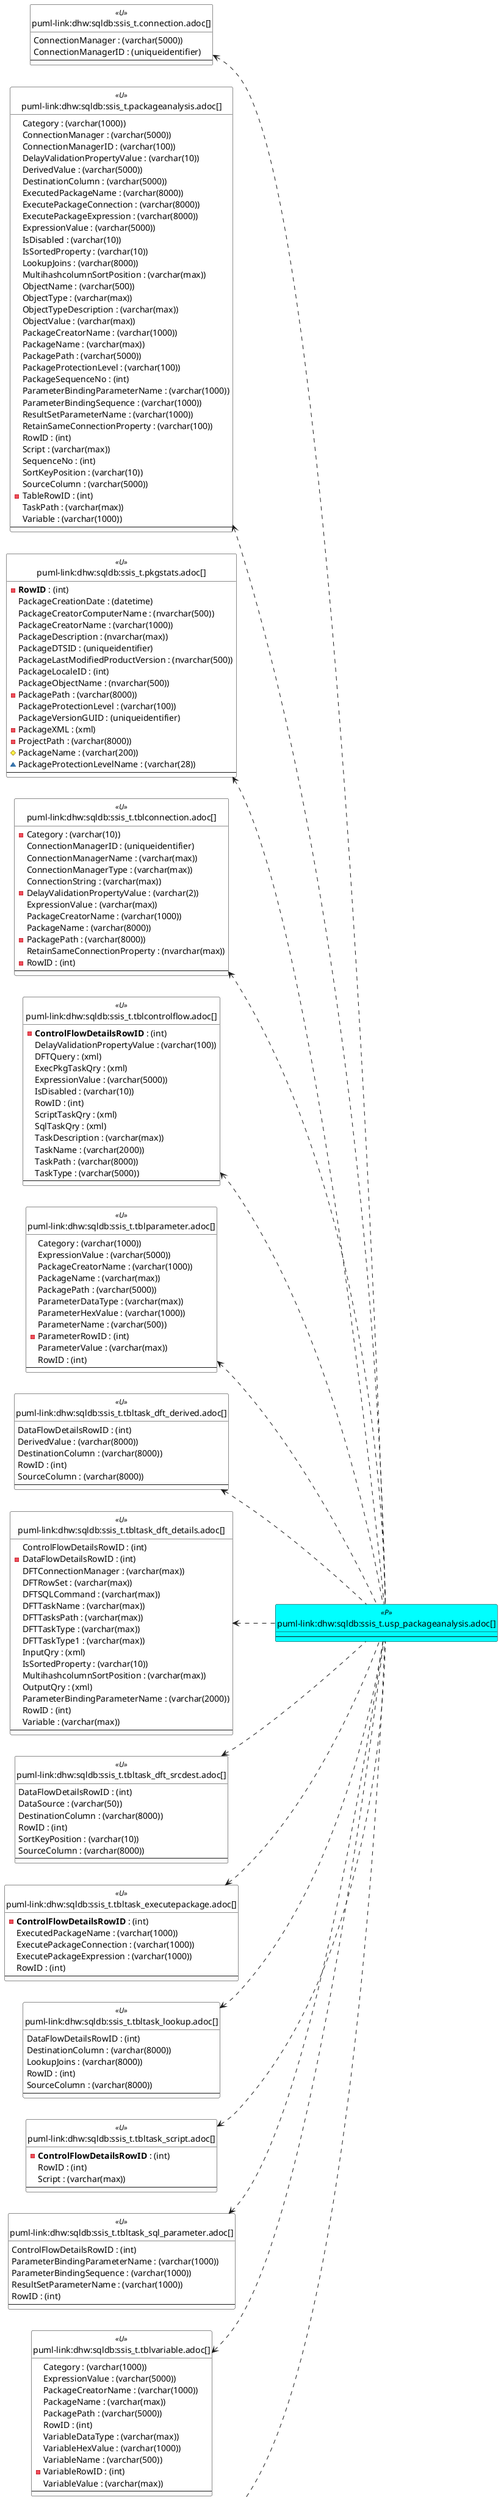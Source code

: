 @startuml
left to right direction
'top to bottom direction
hide circle
'avoide "." issues:
set namespaceSeparator none


skinparam class {
  BackgroundColor White
  BackgroundColor<<FN>> Yellow
  BackgroundColor<<FS>> Yellow
  BackgroundColor<<FT>> LightGray
  BackgroundColor<<IF>> Yellow
  BackgroundColor<<IS>> Yellow
  BackgroundColor<<P>> Aqua
  BackgroundColor<<PC>> Aqua
  BackgroundColor<<SN>> Yellow
  BackgroundColor<<SO>> SlateBlue
  BackgroundColor<<TF>> LightGray
  BackgroundColor<<TR>> Tomato
  BackgroundColor<<U>> White
  BackgroundColor<<V>> WhiteSmoke
  BackgroundColor<<X>> Aqua
  BackgroundColor<<external>> AliceBlue
}


entity "puml-link:dhw:sqldb:ssis_t.connection.adoc[]" as ssis_t.Connection << U >> {
  ConnectionManager : (varchar(5000))
  ConnectionManagerID : (uniqueidentifier)
  --
}

entity "puml-link:dhw:sqldb:ssis_t.packageanalysis.adoc[]" as ssis_t.PackageAnalysis << U >> {
  Category : (varchar(1000))
  ConnectionManager : (varchar(5000))
  ConnectionManagerID : (varchar(100))
  DelayValidationPropertyValue : (varchar(10))
  DerivedValue : (varchar(5000))
  DestinationColumn : (varchar(5000))
  ExecutedPackageName : (varchar(8000))
  ExecutePackageConnection : (varchar(8000))
  ExecutePackageExpression : (varchar(8000))
  ExpressionValue : (varchar(5000))
  IsDisabled : (varchar(10))
  IsSortedProperty : (varchar(10))
  LookupJoins : (varchar(8000))
  MultihashcolumnSortPosition : (varchar(max))
  ObjectName : (varchar(500))
  ObjectType : (varchar(max))
  ObjectTypeDescription : (varchar(max))
  ObjectValue : (varchar(max))
  PackageCreatorName : (varchar(1000))
  PackageName : (varchar(max))
  PackagePath : (varchar(5000))
  PackageProtectionLevel : (varchar(100))
  PackageSequenceNo : (int)
  ParameterBindingParameterName : (varchar(1000))
  ParameterBindingSequence : (varchar(1000))
  ResultSetParameterName : (varchar(1000))
  RetainSameConnectionProperty : (varchar(100))
  RowID : (int)
  Script : (varchar(max))
  SequenceNo : (int)
  SortKeyPosition : (varchar(10))
  SourceColumn : (varchar(5000))
  - TableRowID : (int)
  TaskPath : (varchar(max))
  Variable : (varchar(1000))
  --
}

entity "puml-link:dhw:sqldb:ssis_t.pkgstats.adoc[]" as ssis_t.pkgStats << U >> {
  - **RowID** : (int)
  PackageCreationDate : (datetime)
  PackageCreatorComputerName : (nvarchar(500))
  PackageCreatorName : (varchar(1000))
  PackageDescription : (nvarchar(max))
  PackageDTSID : (uniqueidentifier)
  PackageLastModifiedProductVersion : (nvarchar(500))
  PackageLocaleID : (int)
  PackageObjectName : (nvarchar(500))
  - PackagePath : (varchar(8000))
  PackageProtectionLevel : (varchar(100))
  PackageVersionGUID : (uniqueidentifier)
  - PackageXML : (xml)
  - ProjectPath : (varchar(8000))
  # PackageName : (varchar(200))
  ~ PackageProtectionLevelName : (varchar(28))
  --
}

entity "puml-link:dhw:sqldb:ssis_t.tblconnection.adoc[]" as ssis_t.TblConnection << U >> {
  - Category : (varchar(10))
  ConnectionManagerID : (uniqueidentifier)
  ConnectionManagerName : (varchar(max))
  ConnectionManagerType : (varchar(max))
  ConnectionString : (varchar(max))
  - DelayValidationPropertyValue : (varchar(2))
  ExpressionValue : (varchar(max))
  PackageCreatorName : (varchar(1000))
  PackageName : (varchar(8000))
  - PackagePath : (varchar(8000))
  RetainSameConnectionProperty : (nvarchar(max))
  - RowID : (int)
  --
}

entity "puml-link:dhw:sqldb:ssis_t.tblcontrolflow.adoc[]" as ssis_t.TblControlFlow << U >> {
  - **ControlFlowDetailsRowID** : (int)
  DelayValidationPropertyValue : (varchar(100))
  DFTQuery : (xml)
  ExecPkgTaskQry : (xml)
  ExpressionValue : (varchar(5000))
  IsDisabled : (varchar(10))
  RowID : (int)
  ScriptTaskQry : (xml)
  SqlTaskQry : (xml)
  TaskDescription : (varchar(max))
  TaskName : (varchar(2000))
  TaskPath : (varchar(8000))
  TaskType : (varchar(5000))
  --
}

entity "puml-link:dhw:sqldb:ssis_t.tblparameter.adoc[]" as ssis_t.TblParameter << U >> {
  Category : (varchar(1000))
  ExpressionValue : (varchar(5000))
  PackageCreatorName : (varchar(1000))
  PackageName : (varchar(max))
  PackagePath : (varchar(5000))
  ParameterDataType : (varchar(max))
  ParameterHexValue : (varchar(1000))
  ParameterName : (varchar(500))
  - ParameterRowID : (int)
  ParameterValue : (varchar(max))
  RowID : (int)
  --
}

entity "puml-link:dhw:sqldb:ssis_t.tbltask_dft_derived.adoc[]" as ssis_t.TblTask_Dft_Derived << U >> {
  DataFlowDetailsRowID : (int)
  DerivedValue : (varchar(8000))
  DestinationColumn : (varchar(8000))
  RowID : (int)
  SourceColumn : (varchar(8000))
  --
}

entity "puml-link:dhw:sqldb:ssis_t.tbltask_dft_details.adoc[]" as ssis_t.TblTask_Dft_Details << U >> {
  ControlFlowDetailsRowID : (int)
  - DataFlowDetailsRowID : (int)
  DFTConnectionManager : (varchar(max))
  DFTRowSet : (varchar(max))
  DFTSQLCommand : (varchar(max))
  DFTTaskName : (varchar(max))
  DFTTasksPath : (varchar(max))
  DFTTaskType : (varchar(max))
  DFTTaskType1 : (varchar(max))
  InputQry : (xml)
  IsSortedProperty : (varchar(10))
  MultihashcolumnSortPosition : (varchar(max))
  OutputQry : (xml)
  ParameterBindingParameterName : (varchar(2000))
  RowID : (int)
  Variable : (varchar(max))
  --
}

entity "puml-link:dhw:sqldb:ssis_t.tbltask_dft_srcdest.adoc[]" as ssis_t.TblTask_Dft_SrcDest << U >> {
  DataFlowDetailsRowID : (int)
  DataSource : (varchar(50))
  DestinationColumn : (varchar(8000))
  RowID : (int)
  SortKeyPosition : (varchar(10))
  SourceColumn : (varchar(8000))
  --
}

entity "puml-link:dhw:sqldb:ssis_t.tbltask_executepackage.adoc[]" as ssis_t.TblTask_ExecutePackage << U >> {
  - **ControlFlowDetailsRowID** : (int)
  ExecutedPackageName : (varchar(1000))
  ExecutePackageConnection : (varchar(1000))
  ExecutePackageExpression : (varchar(1000))
  RowID : (int)
  --
}

entity "puml-link:dhw:sqldb:ssis_t.tbltask_lookup.adoc[]" as ssis_t.TblTask_Lookup << U >> {
  DataFlowDetailsRowID : (int)
  DestinationColumn : (varchar(8000))
  LookupJoins : (varchar(8000))
  RowID : (int)
  SourceColumn : (varchar(8000))
  --
}

entity "puml-link:dhw:sqldb:ssis_t.tbltask_script.adoc[]" as ssis_t.TblTask_Script << U >> {
  - **ControlFlowDetailsRowID** : (int)
  RowID : (int)
  Script : (varchar(max))
  --
}

entity "puml-link:dhw:sqldb:ssis_t.tbltask_sql_parameter.adoc[]" as ssis_t.TblTask_Sql_Parameter << U >> {
  ControlFlowDetailsRowID : (int)
  ParameterBindingParameterName : (varchar(1000))
  ParameterBindingSequence : (varchar(1000))
  ResultSetParameterName : (varchar(1000))
  RowID : (int)
  --
}

entity "puml-link:dhw:sqldb:ssis_t.tblvariable.adoc[]" as ssis_t.TblVariable << U >> {
  Category : (varchar(1000))
  ExpressionValue : (varchar(5000))
  PackageCreatorName : (varchar(1000))
  PackageName : (varchar(max))
  PackagePath : (varchar(5000))
  RowID : (int)
  VariableDataType : (varchar(max))
  VariableHexValue : (varchar(1000))
  VariableName : (varchar(500))
  - VariableRowID : (int)
  VariableValue : (varchar(max))
  --
}

entity "puml-link:dhw:sqldb:ssis_t.tempprecedence6.adoc[]" as ssis_t.tempprecedence6 << U >> {
  ROWID : (int)
  sequenceno : (bigint)
  task : (varchar(2000))
  --
}

entity "puml-link:dhw:sqldb:ssis_t.usp_packageanalysis.adoc[]" as ssis_t.usp_PackageAnalysis << P >> {
  --
}

ssis_t.Connection <.. ssis_t.usp_PackageAnalysis
ssis_t.PackageAnalysis <.. ssis_t.usp_PackageAnalysis
ssis_t.pkgStats <.. ssis_t.usp_PackageAnalysis
ssis_t.TblConnection <.. ssis_t.usp_PackageAnalysis
ssis_t.TblControlFlow <.. ssis_t.usp_PackageAnalysis
ssis_t.TblParameter <.. ssis_t.usp_PackageAnalysis
ssis_t.TblTask_Dft_Derived <.. ssis_t.usp_PackageAnalysis
ssis_t.TblTask_Dft_Details <.. ssis_t.usp_PackageAnalysis
ssis_t.TblTask_Dft_SrcDest <.. ssis_t.usp_PackageAnalysis
ssis_t.TblTask_ExecutePackage <.. ssis_t.usp_PackageAnalysis
ssis_t.TblTask_Lookup <.. ssis_t.usp_PackageAnalysis
ssis_t.TblTask_Script <.. ssis_t.usp_PackageAnalysis
ssis_t.TblTask_Sql_Parameter <.. ssis_t.usp_PackageAnalysis
ssis_t.TblVariable <.. ssis_t.usp_PackageAnalysis
ssis_t.tempprecedence6 <.. ssis_t.usp_PackageAnalysis
footer The diagram is interactive and contains links.
@enduml

